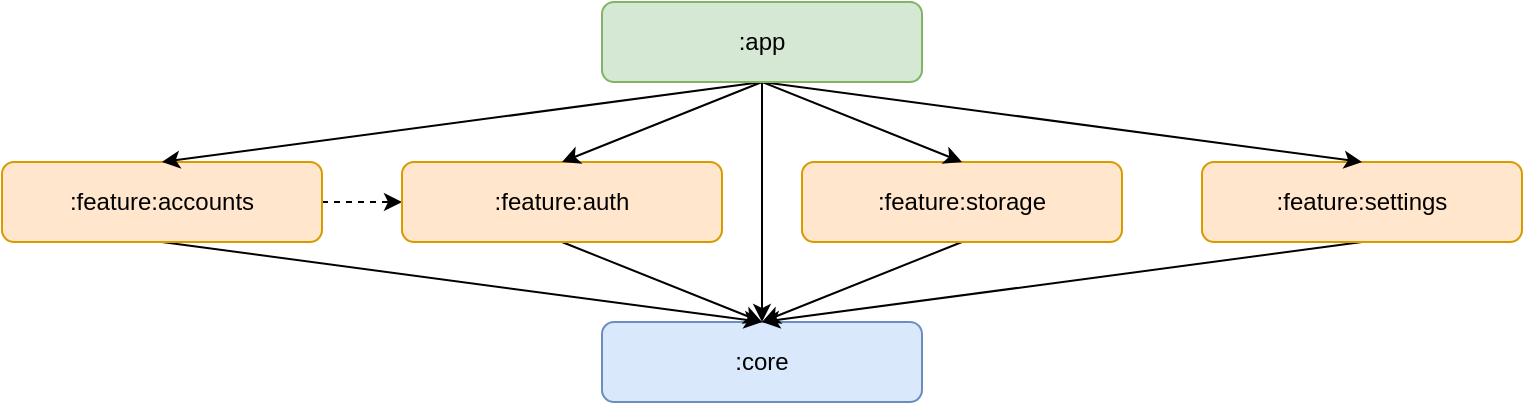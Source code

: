 <mxfile version="26.0.16">
  <diagram name="Page-1" id="WQNn772WktiQvcMwRYNY">
    <mxGraphModel dx="387" dy="209" grid="1" gridSize="10" guides="1" tooltips="1" connect="1" arrows="1" fold="1" page="1" pageScale="1" pageWidth="827" pageHeight="1169" math="0" shadow="0">
      <root>
        <mxCell id="0" />
        <mxCell id="1" parent="0" />
        <mxCell id="AX5s2ERcKMXay1nSs4RS-12" style="rounded=0;orthogonalLoop=1;jettySize=auto;html=1;exitX=1;exitY=0.5;exitDx=0;exitDy=0;entryX=0;entryY=0.5;entryDx=0;entryDy=0;dashed=1;" edge="1" parent="1" source="AX5s2ERcKMXay1nSs4RS-3" target="AX5s2ERcKMXay1nSs4RS-4">
          <mxGeometry relative="1" as="geometry" />
        </mxCell>
        <mxCell id="AX5s2ERcKMXay1nSs4RS-2" value=":core" style="rounded=1;whiteSpace=wrap;html=1;fillColor=#dae8fc;strokeColor=#6c8ebf;" vertex="1" parent="1">
          <mxGeometry x="300" y="160" width="160" height="40" as="geometry" />
        </mxCell>
        <mxCell id="AX5s2ERcKMXay1nSs4RS-14" style="rounded=0;orthogonalLoop=1;jettySize=auto;html=1;exitX=0.5;exitY=1;exitDx=0;exitDy=0;entryX=0.5;entryY=0;entryDx=0;entryDy=0;" edge="1" parent="1" source="AX5s2ERcKMXay1nSs4RS-13" target="AX5s2ERcKMXay1nSs4RS-2">
          <mxGeometry relative="1" as="geometry" />
        </mxCell>
        <mxCell id="AX5s2ERcKMXay1nSs4RS-11" style="rounded=0;orthogonalLoop=1;jettySize=auto;html=1;exitX=0.5;exitY=1;exitDx=0;exitDy=0;entryX=0.5;entryY=0;entryDx=0;entryDy=0;" edge="1" parent="1" source="AX5s2ERcKMXay1nSs4RS-5" target="AX5s2ERcKMXay1nSs4RS-2">
          <mxGeometry relative="1" as="geometry" />
        </mxCell>
        <mxCell id="AX5s2ERcKMXay1nSs4RS-10" style="rounded=0;orthogonalLoop=1;jettySize=auto;html=1;exitX=0.5;exitY=1;exitDx=0;exitDy=0;entryX=0.5;entryY=0;entryDx=0;entryDy=0;" edge="1" parent="1" source="AX5s2ERcKMXay1nSs4RS-4" target="AX5s2ERcKMXay1nSs4RS-2">
          <mxGeometry relative="1" as="geometry" />
        </mxCell>
        <mxCell id="AX5s2ERcKMXay1nSs4RS-9" style="rounded=0;orthogonalLoop=1;jettySize=auto;html=1;exitX=0.5;exitY=1;exitDx=0;exitDy=0;entryX=0.5;entryY=0;entryDx=0;entryDy=0;" edge="1" parent="1" source="AX5s2ERcKMXay1nSs4RS-3" target="AX5s2ERcKMXay1nSs4RS-2">
          <mxGeometry relative="1" as="geometry" />
        </mxCell>
        <mxCell id="AX5s2ERcKMXay1nSs4RS-13" value=":feature:settings" style="rounded=1;whiteSpace=wrap;html=1;fillColor=#ffe6cc;strokeColor=#d79b00;fontStyle=0" vertex="1" parent="1">
          <mxGeometry x="600" y="80" width="160" height="40" as="geometry" />
        </mxCell>
        <mxCell id="AX5s2ERcKMXay1nSs4RS-3" value=":feature:accounts" style="rounded=1;whiteSpace=wrap;html=1;fillColor=#ffe6cc;strokeColor=#d79b00;fontStyle=0" vertex="1" parent="1">
          <mxGeometry y="80" width="160" height="40" as="geometry" />
        </mxCell>
        <mxCell id="AX5s2ERcKMXay1nSs4RS-5" value=":feature:storage" style="rounded=1;whiteSpace=wrap;html=1;fillColor=#ffe6cc;strokeColor=#d79b00;fontStyle=0" vertex="1" parent="1">
          <mxGeometry x="400" y="80" width="160" height="40" as="geometry" />
        </mxCell>
        <mxCell id="AX5s2ERcKMXay1nSs4RS-6" style="rounded=0;orthogonalLoop=1;jettySize=auto;html=1;exitX=0.5;exitY=1;exitDx=0;exitDy=0;entryX=0.5;entryY=0;entryDx=0;entryDy=0;" edge="1" parent="1" source="AX5s2ERcKMXay1nSs4RS-1" target="AX5s2ERcKMXay1nSs4RS-3">
          <mxGeometry relative="1" as="geometry" />
        </mxCell>
        <mxCell id="AX5s2ERcKMXay1nSs4RS-8" style="rounded=0;orthogonalLoop=1;jettySize=auto;html=1;exitX=0.5;exitY=1;exitDx=0;exitDy=0;entryX=0.5;entryY=0;entryDx=0;entryDy=0;" edge="1" parent="1" source="AX5s2ERcKMXay1nSs4RS-1" target="AX5s2ERcKMXay1nSs4RS-5">
          <mxGeometry relative="1" as="geometry" />
        </mxCell>
        <mxCell id="AX5s2ERcKMXay1nSs4RS-15" style="rounded=0;orthogonalLoop=1;jettySize=auto;html=1;exitX=0.5;exitY=1;exitDx=0;exitDy=0;entryX=0.5;entryY=0;entryDx=0;entryDy=0;" edge="1" parent="1" source="AX5s2ERcKMXay1nSs4RS-1" target="AX5s2ERcKMXay1nSs4RS-13">
          <mxGeometry relative="1" as="geometry" />
        </mxCell>
        <mxCell id="AX5s2ERcKMXay1nSs4RS-16" style="rounded=0;orthogonalLoop=1;jettySize=auto;html=1;exitX=0.5;exitY=1;exitDx=0;exitDy=0;entryX=0.5;entryY=0;entryDx=0;entryDy=0;" edge="1" parent="1" source="AX5s2ERcKMXay1nSs4RS-1" target="AX5s2ERcKMXay1nSs4RS-2">
          <mxGeometry relative="1" as="geometry" />
        </mxCell>
        <mxCell id="AX5s2ERcKMXay1nSs4RS-4" value=":feature:auth" style="rounded=1;whiteSpace=wrap;html=1;fillColor=#ffe6cc;strokeColor=#d79b00;fontStyle=0" vertex="1" parent="1">
          <mxGeometry x="200" y="80" width="160" height="40" as="geometry" />
        </mxCell>
        <mxCell id="AX5s2ERcKMXay1nSs4RS-7" style="rounded=0;orthogonalLoop=1;jettySize=auto;html=1;exitX=0.5;exitY=1;exitDx=0;exitDy=0;entryX=0.5;entryY=0;entryDx=0;entryDy=0;" edge="1" parent="1" source="AX5s2ERcKMXay1nSs4RS-1" target="AX5s2ERcKMXay1nSs4RS-4">
          <mxGeometry relative="1" as="geometry" />
        </mxCell>
        <mxCell id="AX5s2ERcKMXay1nSs4RS-1" value=":app" style="rounded=1;whiteSpace=wrap;html=1;fillColor=#d5e8d4;strokeColor=#82b366;" vertex="1" parent="1">
          <mxGeometry x="300" width="160" height="40" as="geometry" />
        </mxCell>
      </root>
    </mxGraphModel>
  </diagram>
</mxfile>
